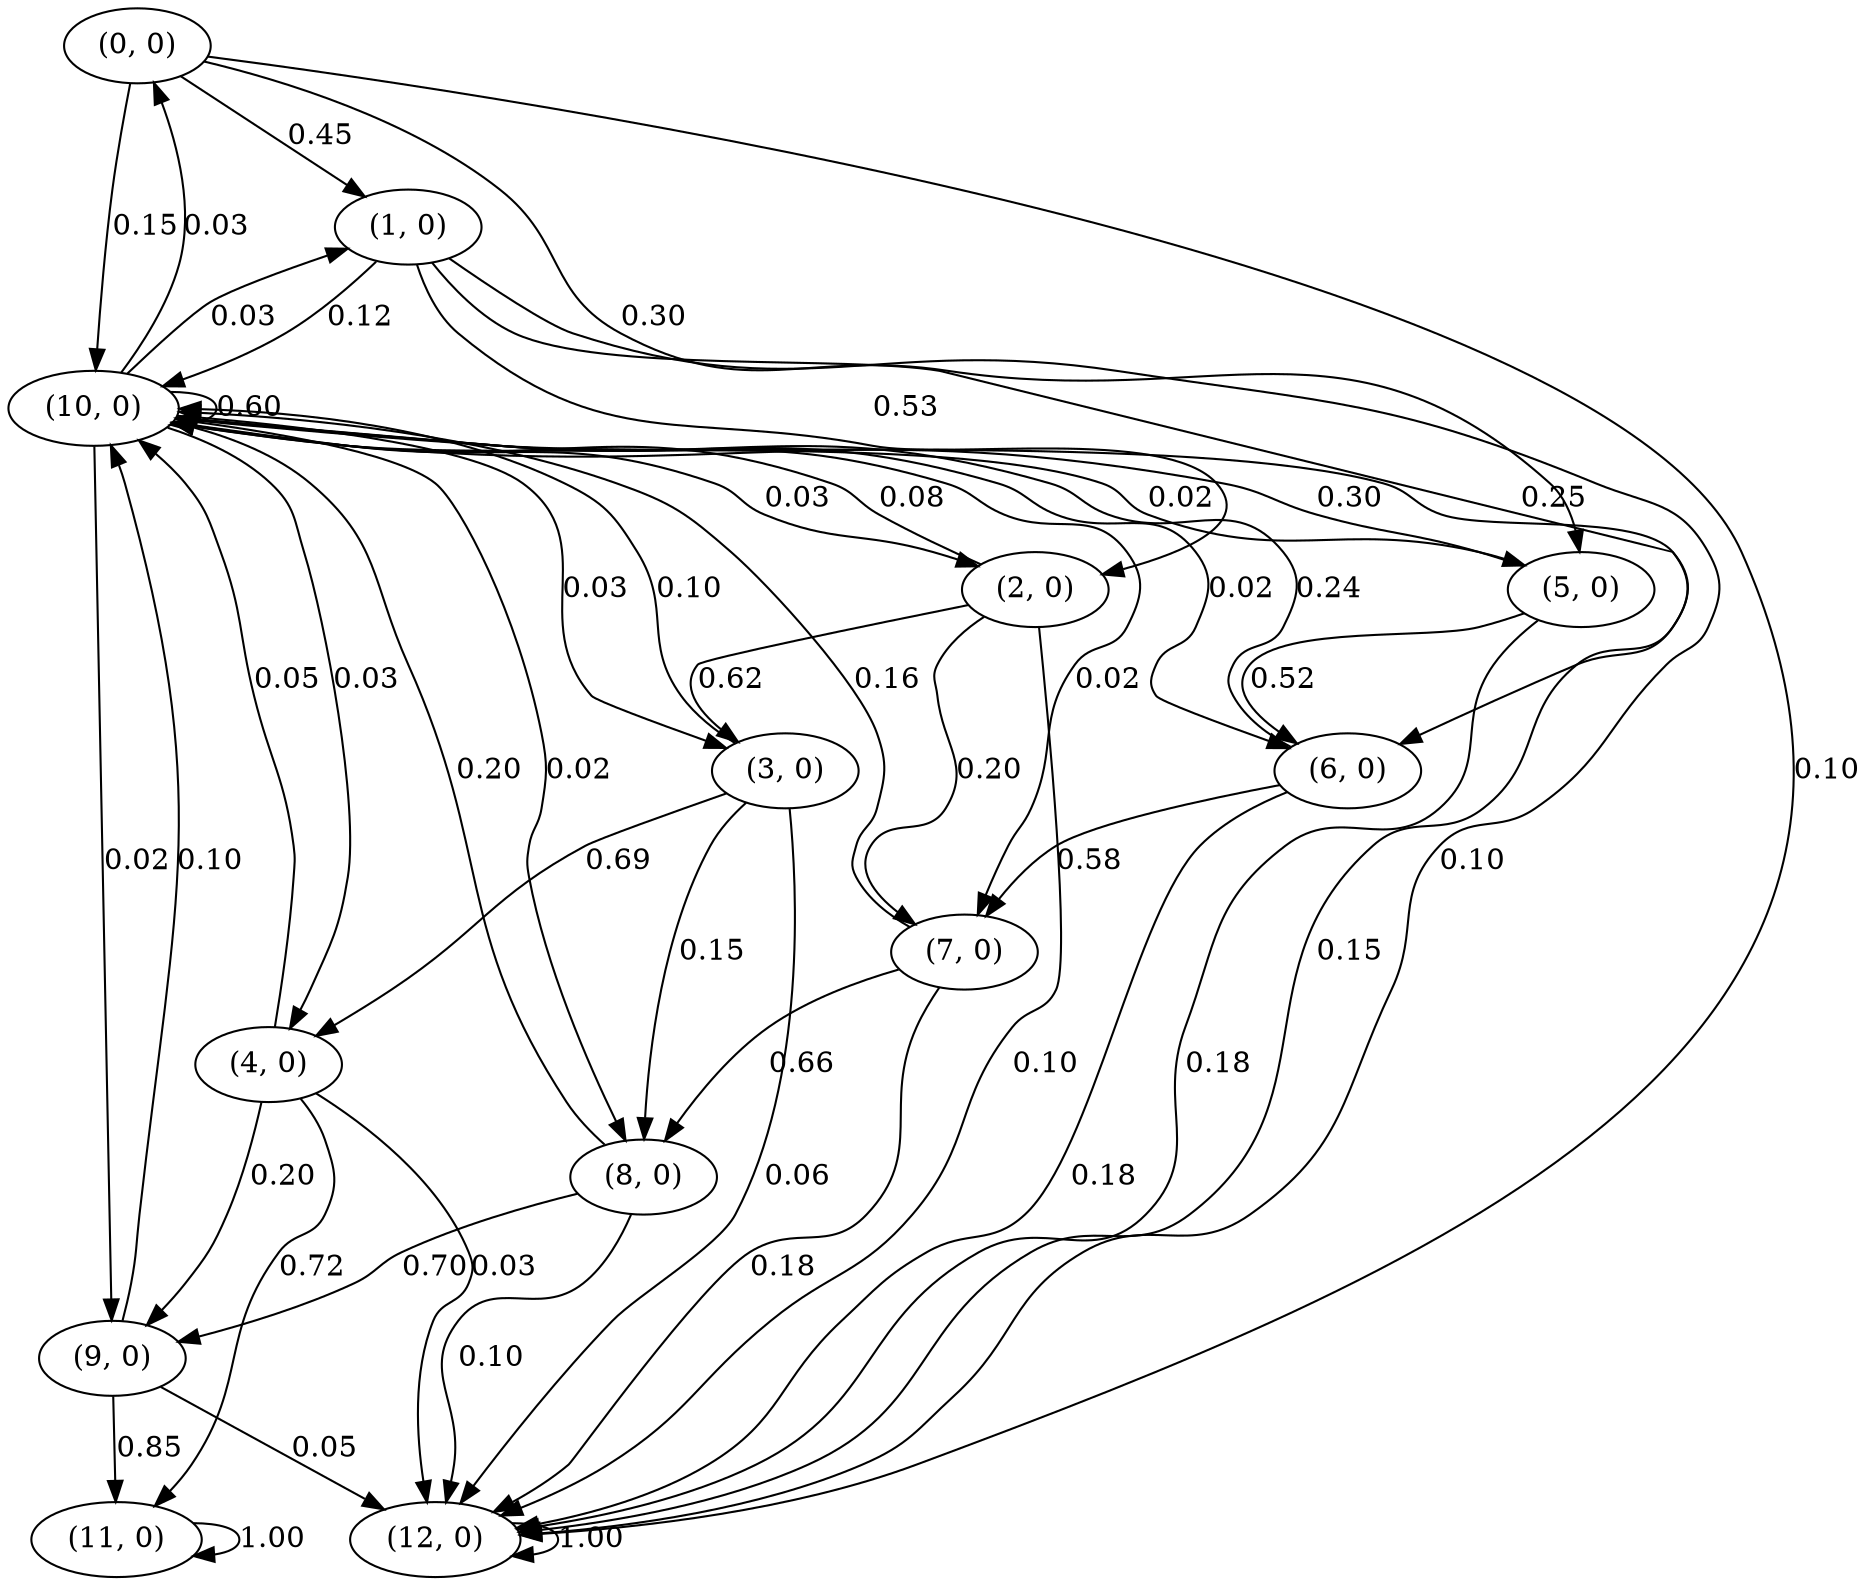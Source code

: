 digraph  {
"(0, 0)";
"(1, 0)";
"(5, 0)";
"(10, 0)";
"(12, 0)";
"(2, 0)";
"(6, 0)";
"(3, 0)";
"(7, 0)";
"(4, 0)";
"(8, 0)";
"(9, 0)";
"(11, 0)";
"(0, 0)" -> "(1, 0)"  [key=0, label="0.45", weight="0.44999999999999996"];
"(0, 0)" -> "(5, 0)"  [key=0, label="0.30", weight="0.3"];
"(0, 0)" -> "(10, 0)"  [key=0, label="0.15", weight="0.15"];
"(0, 0)" -> "(12, 0)"  [key=0, label="0.10", weight="0.1"];
"(1, 0)" -> "(2, 0)"  [key=0, label="0.53", weight="0.53"];
"(1, 0)" -> "(6, 0)"  [key=0, label="0.25", weight="0.25"];
"(1, 0)" -> "(10, 0)"  [key=0, label="0.12", weight="0.12"];
"(1, 0)" -> "(12, 0)"  [key=0, label="0.10", weight="0.1"];
"(5, 0)" -> "(6, 0)"  [key=0, label="0.52", weight="0.5249999999999999"];
"(5, 0)" -> "(10, 0)"  [key=0, label="0.30", weight="0.3"];
"(5, 0)" -> "(12, 0)"  [key=0, label="0.18", weight="0.17500000000000002"];
"(10, 0)" -> "(0, 0)"  [key=0, label="0.03", weight="0.03"];
"(10, 0)" -> "(1, 0)"  [key=0, label="0.03", weight="0.03"];
"(10, 0)" -> "(2, 0)"  [key=0, label="0.03", weight="0.03"];
"(10, 0)" -> "(3, 0)"  [key=0, label="0.03", weight="0.03"];
"(10, 0)" -> "(4, 0)"  [key=0, label="0.03", weight="0.03"];
"(10, 0)" -> "(5, 0)"  [key=0, label="0.02", weight="0.02"];
"(10, 0)" -> "(6, 0)"  [key=0, label="0.02", weight="0.02"];
"(10, 0)" -> "(7, 0)"  [key=0, label="0.02", weight="0.02"];
"(10, 0)" -> "(8, 0)"  [key=0, label="0.02", weight="0.02"];
"(10, 0)" -> "(9, 0)"  [key=0, label="0.02", weight="0.02"];
"(10, 0)" -> "(10, 0)"  [key=0, label="0.60", weight="0.6"];
"(10, 0)" -> "(12, 0)"  [key=0, label="0.15", weight="0.15"];
"(12, 0)" -> "(12, 0)"  [key=0, label="1.00", weight="1.0"];
"(2, 0)" -> "(3, 0)"  [key=0, label="0.62", weight="0.6200000000000001"];
"(2, 0)" -> "(7, 0)"  [key=0, label="0.20", weight="0.2"];
"(2, 0)" -> "(10, 0)"  [key=0, label="0.08", weight="0.08"];
"(2, 0)" -> "(12, 0)"  [key=0, label="0.10", weight="0.1"];
"(6, 0)" -> "(7, 0)"  [key=0, label="0.58", weight="0.585"];
"(6, 0)" -> "(10, 0)"  [key=0, label="0.24", weight="0.24"];
"(6, 0)" -> "(12, 0)"  [key=0, label="0.18", weight="0.17500000000000002"];
"(3, 0)" -> "(4, 0)"  [key=0, label="0.69", weight="0.6900000000000001"];
"(3, 0)" -> "(8, 0)"  [key=0, label="0.15", weight="0.15"];
"(3, 0)" -> "(10, 0)"  [key=0, label="0.10", weight="0.1"];
"(3, 0)" -> "(12, 0)"  [key=0, label="0.06", weight="0.06"];
"(7, 0)" -> "(8, 0)"  [key=0, label="0.66", weight="0.6649999999999999"];
"(7, 0)" -> "(10, 0)"  [key=0, label="0.16", weight="0.16"];
"(7, 0)" -> "(12, 0)"  [key=0, label="0.18", weight="0.17500000000000002"];
"(4, 0)" -> "(9, 0)"  [key=0, label="0.20", weight="0.2"];
"(4, 0)" -> "(10, 0)"  [key=0, label="0.05", weight="0.05"];
"(4, 0)" -> "(11, 0)"  [key=0, label="0.72", weight="0.72"];
"(4, 0)" -> "(12, 0)"  [key=0, label="0.03", weight="0.03"];
"(8, 0)" -> "(9, 0)"  [key=0, label="0.70", weight="0.6950000000000001"];
"(8, 0)" -> "(10, 0)"  [key=0, label="0.20", weight="0.2"];
"(8, 0)" -> "(12, 0)"  [key=0, label="0.10", weight="0.105"];
"(9, 0)" -> "(10, 0)"  [key=0, label="0.10", weight="0.1"];
"(9, 0)" -> "(11, 0)"  [key=0, label="0.85", weight="0.8475"];
"(9, 0)" -> "(12, 0)"  [key=0, label="0.05", weight="0.0525"];
"(11, 0)" -> "(11, 0)"  [key=0, label="1.00", weight="1.0"];
}
